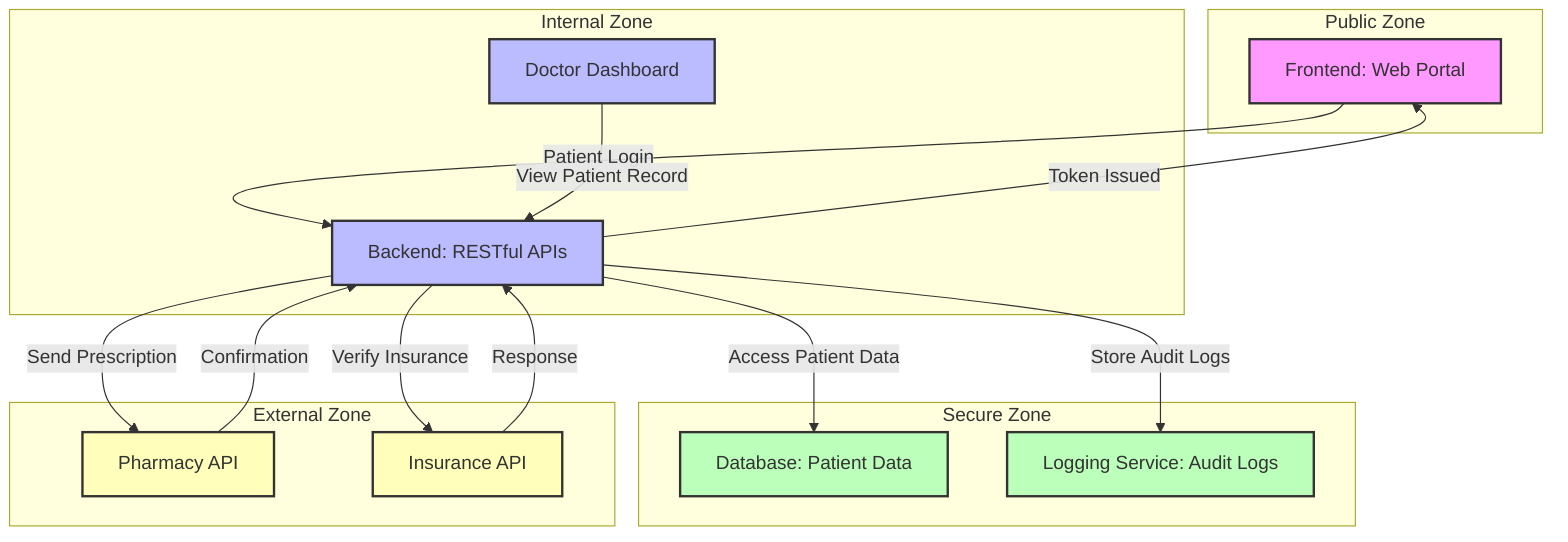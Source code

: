 graph TD
    subgraph Public Zone
        A[Frontend: Web Portal]
    end
    
    subgraph Internal Zone
        B[Backend: RESTful APIs]
        C[Doctor Dashboard]
    end
    
    subgraph Secure Zone
        D[Database: Patient Data]
        E[Logging Service: Audit Logs]
    end
    
    subgraph External Zone
        F[Pharmacy API]
        G[Insurance API]
    end
    
    A -->|Patient Login| B
    B -->|Token Issued| A
    C -->|View Patient Record| B
    B -->|Access Patient Data| D
    B -->|Store Audit Logs| E
    B -->|Send Prescription| F
    F -->|Confirmation| B
    B -->|Verify Insurance| G
    G -->|Response| B
    
    classDef publicZone fill:#f9f,stroke:#333,stroke-width:2px;
    classDef internalZone fill:#bbf,stroke:#333,stroke-width:2px;
    classDef secureZone fill:#bfb,stroke:#333,stroke-width:2px;
    classDef externalZone fill:#ffb,stroke:#333,stroke-width:2px;
    
    class A publicZone;
    class B,C internalZone;
    class D,E secureZone;
    class F,G externalZone;